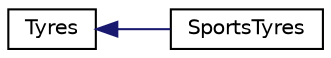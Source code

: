 digraph "Graphical Class Hierarchy"
{
 // LATEX_PDF_SIZE
  edge [fontname="Helvetica",fontsize="10",labelfontname="Helvetica",labelfontsize="10"];
  node [fontname="Helvetica",fontsize="10",shape=record];
  rankdir="LR";
  Node0 [label="Tyres",height=0.2,width=0.4,color="black", fillcolor="white", style="filled",URL="$classTyres.html",tooltip=" "];
  Node0 -> Node1 [dir="back",color="midnightblue",fontsize="10",style="solid",fontname="Helvetica"];
  Node1 [label="SportsTyres",height=0.2,width=0.4,color="black", fillcolor="white", style="filled",URL="$classSportsTyres.html",tooltip=" "];
}
